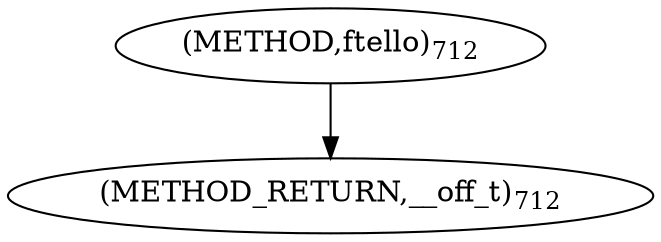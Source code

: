 digraph "ftello" {  
"73899" [label = <(METHOD,ftello)<SUB>712</SUB>> ]
"73901" [label = <(METHOD_RETURN,__off_t)<SUB>712</SUB>> ]
  "73899" -> "73901" 
}
